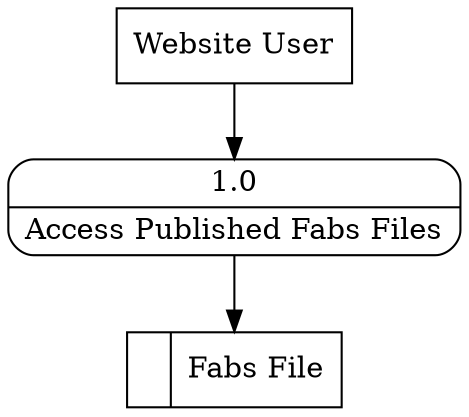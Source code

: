 digraph dfd2{ 
node[shape=record]
200 [label="<f0>  |<f1> Fabs File " ];
201 [label="Website User" shape=box];
202 [label="{<f0> 1.0|<f1> Access Published Fabs Files }" shape=Mrecord];
201 -> 202
202 -> 200
}